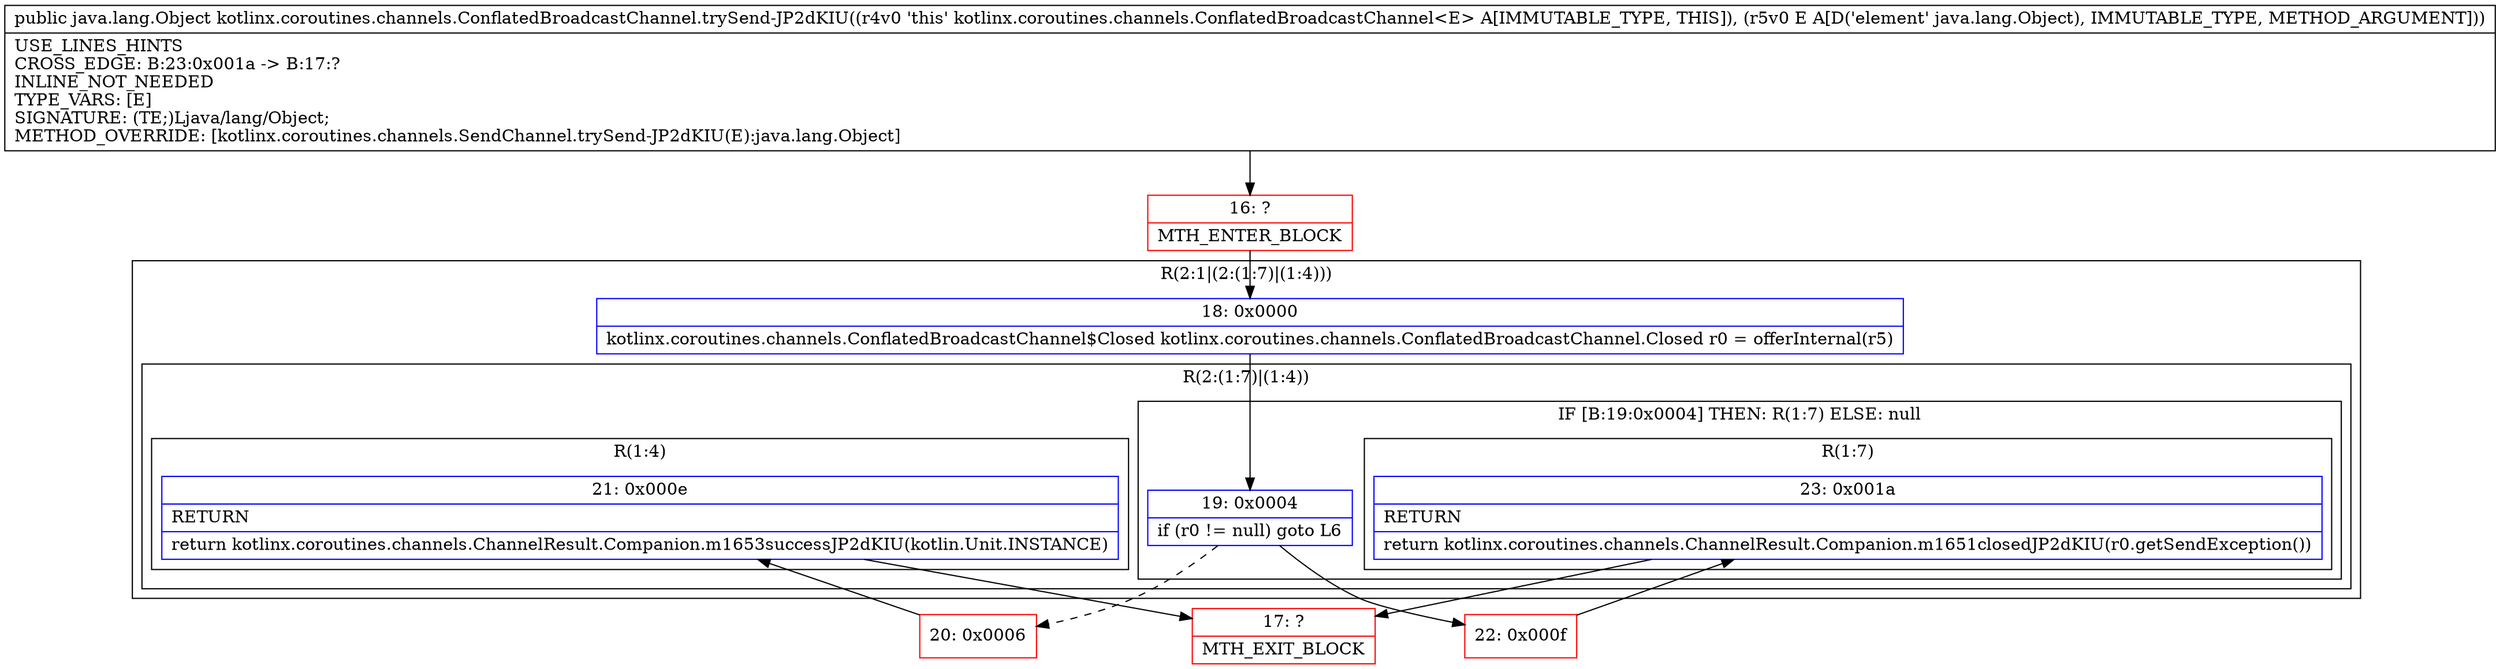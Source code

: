 digraph "CFG forkotlinx.coroutines.channels.ConflatedBroadcastChannel.trySend\-JP2dKIU(Ljava\/lang\/Object;)Ljava\/lang\/Object;" {
subgraph cluster_Region_774230652 {
label = "R(2:1|(2:(1:7)|(1:4)))";
node [shape=record,color=blue];
Node_18 [shape=record,label="{18\:\ 0x0000|kotlinx.coroutines.channels.ConflatedBroadcastChannel$Closed kotlinx.coroutines.channels.ConflatedBroadcastChannel.Closed r0 = offerInternal(r5)\l}"];
subgraph cluster_Region_2005172865 {
label = "R(2:(1:7)|(1:4))";
node [shape=record,color=blue];
subgraph cluster_IfRegion_791207566 {
label = "IF [B:19:0x0004] THEN: R(1:7) ELSE: null";
node [shape=record,color=blue];
Node_19 [shape=record,label="{19\:\ 0x0004|if (r0 != null) goto L6\l}"];
subgraph cluster_Region_1060315880 {
label = "R(1:7)";
node [shape=record,color=blue];
Node_23 [shape=record,label="{23\:\ 0x001a|RETURN\l|return kotlinx.coroutines.channels.ChannelResult.Companion.m1651closedJP2dKIU(r0.getSendException())\l}"];
}
}
subgraph cluster_Region_1520503178 {
label = "R(1:4)";
node [shape=record,color=blue];
Node_21 [shape=record,label="{21\:\ 0x000e|RETURN\l|return kotlinx.coroutines.channels.ChannelResult.Companion.m1653successJP2dKIU(kotlin.Unit.INSTANCE)\l}"];
}
}
}
Node_16 [shape=record,color=red,label="{16\:\ ?|MTH_ENTER_BLOCK\l}"];
Node_20 [shape=record,color=red,label="{20\:\ 0x0006}"];
Node_17 [shape=record,color=red,label="{17\:\ ?|MTH_EXIT_BLOCK\l}"];
Node_22 [shape=record,color=red,label="{22\:\ 0x000f}"];
MethodNode[shape=record,label="{public java.lang.Object kotlinx.coroutines.channels.ConflatedBroadcastChannel.trySend\-JP2dKIU((r4v0 'this' kotlinx.coroutines.channels.ConflatedBroadcastChannel\<E\> A[IMMUTABLE_TYPE, THIS]), (r5v0 E A[D('element' java.lang.Object), IMMUTABLE_TYPE, METHOD_ARGUMENT]))  | USE_LINES_HINTS\lCROSS_EDGE: B:23:0x001a \-\> B:17:?\lINLINE_NOT_NEEDED\lTYPE_VARS: [E]\lSIGNATURE: (TE;)Ljava\/lang\/Object;\lMETHOD_OVERRIDE: [kotlinx.coroutines.channels.SendChannel.trySend\-JP2dKIU(E):java.lang.Object]\l}"];
MethodNode -> Node_16;Node_18 -> Node_19;
Node_19 -> Node_20[style=dashed];
Node_19 -> Node_22;
Node_23 -> Node_17;
Node_21 -> Node_17;
Node_16 -> Node_18;
Node_20 -> Node_21;
Node_22 -> Node_23;
}

